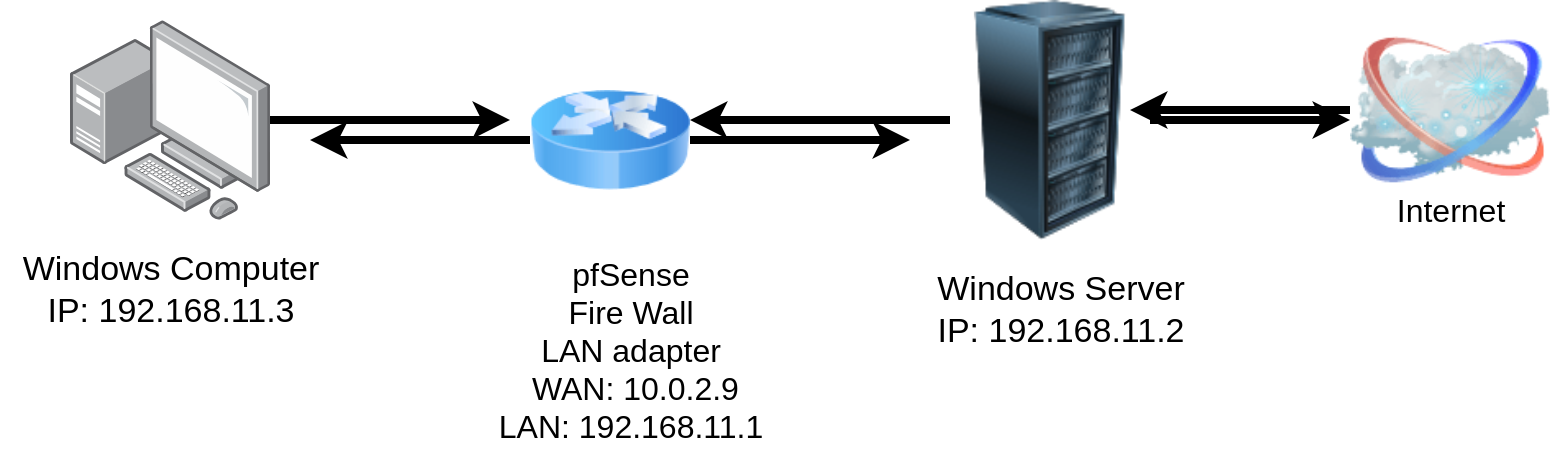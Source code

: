 <mxfile>
    <diagram id="kV6UzM4khGT5DW0xbgF5" name="Page-1">
        <mxGraphModel dx="1035" dy="350" grid="1" gridSize="10" guides="1" tooltips="1" connect="1" arrows="1" fold="1" page="1" pageScale="1" pageWidth="850" pageHeight="1100" math="0" shadow="0">
            <root>
                <mxCell id="0"/>
                <mxCell id="1" parent="0"/>
                <mxCell id="5" style="edgeStyle=none;html=1;fontSize=16;strokeWidth=4;" parent="1" source="3" edge="1">
                    <mxGeometry relative="1" as="geometry">
                        <mxPoint x="610" y="245" as="targetPoint"/>
                    </mxGeometry>
                </mxCell>
                <mxCell id="3" value="" style="image;html=1;image=img/lib/clip_art/networking/Cloud_128x128.png" parent="1" vertex="1">
                    <mxGeometry x="720" y="200" width="100" height="90" as="geometry"/>
                </mxCell>
                <mxCell id="4" value="&lt;font style=&quot;font-size: 16px;&quot;&gt;&lt;font style=&quot;font-size: 16px;&quot;&gt;I&lt;/font&gt;&lt;font style=&quot;font-size: 16px;&quot;&gt;nternet&lt;/font&gt;&lt;/font&gt;" style="text;html=1;align=center;verticalAlign=middle;resizable=0;points=[];autosize=1;strokeColor=none;fillColor=none;" parent="1" vertex="1">
                    <mxGeometry x="730" y="280" width="80" height="30" as="geometry"/>
                </mxCell>
                <mxCell id="8" value="pfSense&lt;br&gt;Fire Wall&lt;br&gt;LAN adapter&lt;br&gt;&amp;nbsp;WAN: 10.0.2.9&lt;br&gt;LAN: 192.168.11.1&lt;br&gt;" style="text;html=1;align=center;verticalAlign=middle;resizable=0;points=[];autosize=1;strokeColor=none;fillColor=none;fontSize=16;" parent="1" vertex="1">
                    <mxGeometry x="280" y="310" width="160" height="110" as="geometry"/>
                </mxCell>
                <mxCell id="25" style="edgeStyle=none;html=1;strokeWidth=4;" edge="1" parent="1" source="13">
                    <mxGeometry relative="1" as="geometry">
                        <mxPoint x="300" y="250" as="targetPoint"/>
                    </mxGeometry>
                </mxCell>
                <mxCell id="13" value="" style="points=[];aspect=fixed;html=1;align=center;shadow=0;dashed=0;image;image=img/lib/allied_telesis/computer_and_terminals/Personal_Computer_with_Server.svg;fontSize=16;" parent="1" vertex="1">
                    <mxGeometry x="80" y="200" width="100" height="100" as="geometry"/>
                </mxCell>
                <mxCell id="17" value="&lt;font style=&quot;font-size: 17px;&quot;&gt;Windows Server&lt;br&gt;IP: 192.168.11.2&lt;br&gt;&lt;/font&gt;" style="text;html=1;align=center;verticalAlign=middle;resizable=0;points=[];autosize=1;strokeColor=none;fillColor=none;" parent="1" vertex="1">
                    <mxGeometry x="500" y="320" width="150" height="50" as="geometry"/>
                </mxCell>
                <mxCell id="18" value="Windows Computer&lt;br&gt;IP: 192.168.11.3" style="text;html=1;align=center;verticalAlign=middle;resizable=0;points=[];autosize=1;strokeColor=none;fillColor=none;fontSize=17;" parent="1" vertex="1">
                    <mxGeometry x="45" y="310" width="170" height="50" as="geometry"/>
                </mxCell>
                <mxCell id="27" style="edgeStyle=none;html=1;strokeWidth=4;" edge="1" parent="1" source="22">
                    <mxGeometry relative="1" as="geometry">
                        <mxPoint x="720" y="250" as="targetPoint"/>
                    </mxGeometry>
                </mxCell>
                <mxCell id="28" style="edgeStyle=none;html=1;strokeWidth=4;" edge="1" parent="1" source="22">
                    <mxGeometry relative="1" as="geometry">
                        <mxPoint x="390" y="250" as="targetPoint"/>
                    </mxGeometry>
                </mxCell>
                <mxCell id="22" value="" style="image;html=1;image=img/lib/clip_art/computers/Server_Rack_128x128.png" vertex="1" parent="1">
                    <mxGeometry x="520" y="190" width="100" height="120" as="geometry"/>
                </mxCell>
                <mxCell id="26" style="edgeStyle=none;html=1;strokeWidth=4;" edge="1" parent="1" source="24">
                    <mxGeometry relative="1" as="geometry">
                        <mxPoint x="500" y="260" as="targetPoint"/>
                    </mxGeometry>
                </mxCell>
                <mxCell id="29" style="edgeStyle=none;html=1;strokeWidth=4;" edge="1" parent="1" source="24">
                    <mxGeometry relative="1" as="geometry">
                        <mxPoint x="200" y="260" as="targetPoint"/>
                    </mxGeometry>
                </mxCell>
                <mxCell id="24" value="" style="image;html=1;image=img/lib/clip_art/networking/Router_Icon_128x128.png" vertex="1" parent="1">
                    <mxGeometry x="310" y="220" width="80" height="80" as="geometry"/>
                </mxCell>
            </root>
        </mxGraphModel>
    </diagram>
</mxfile>